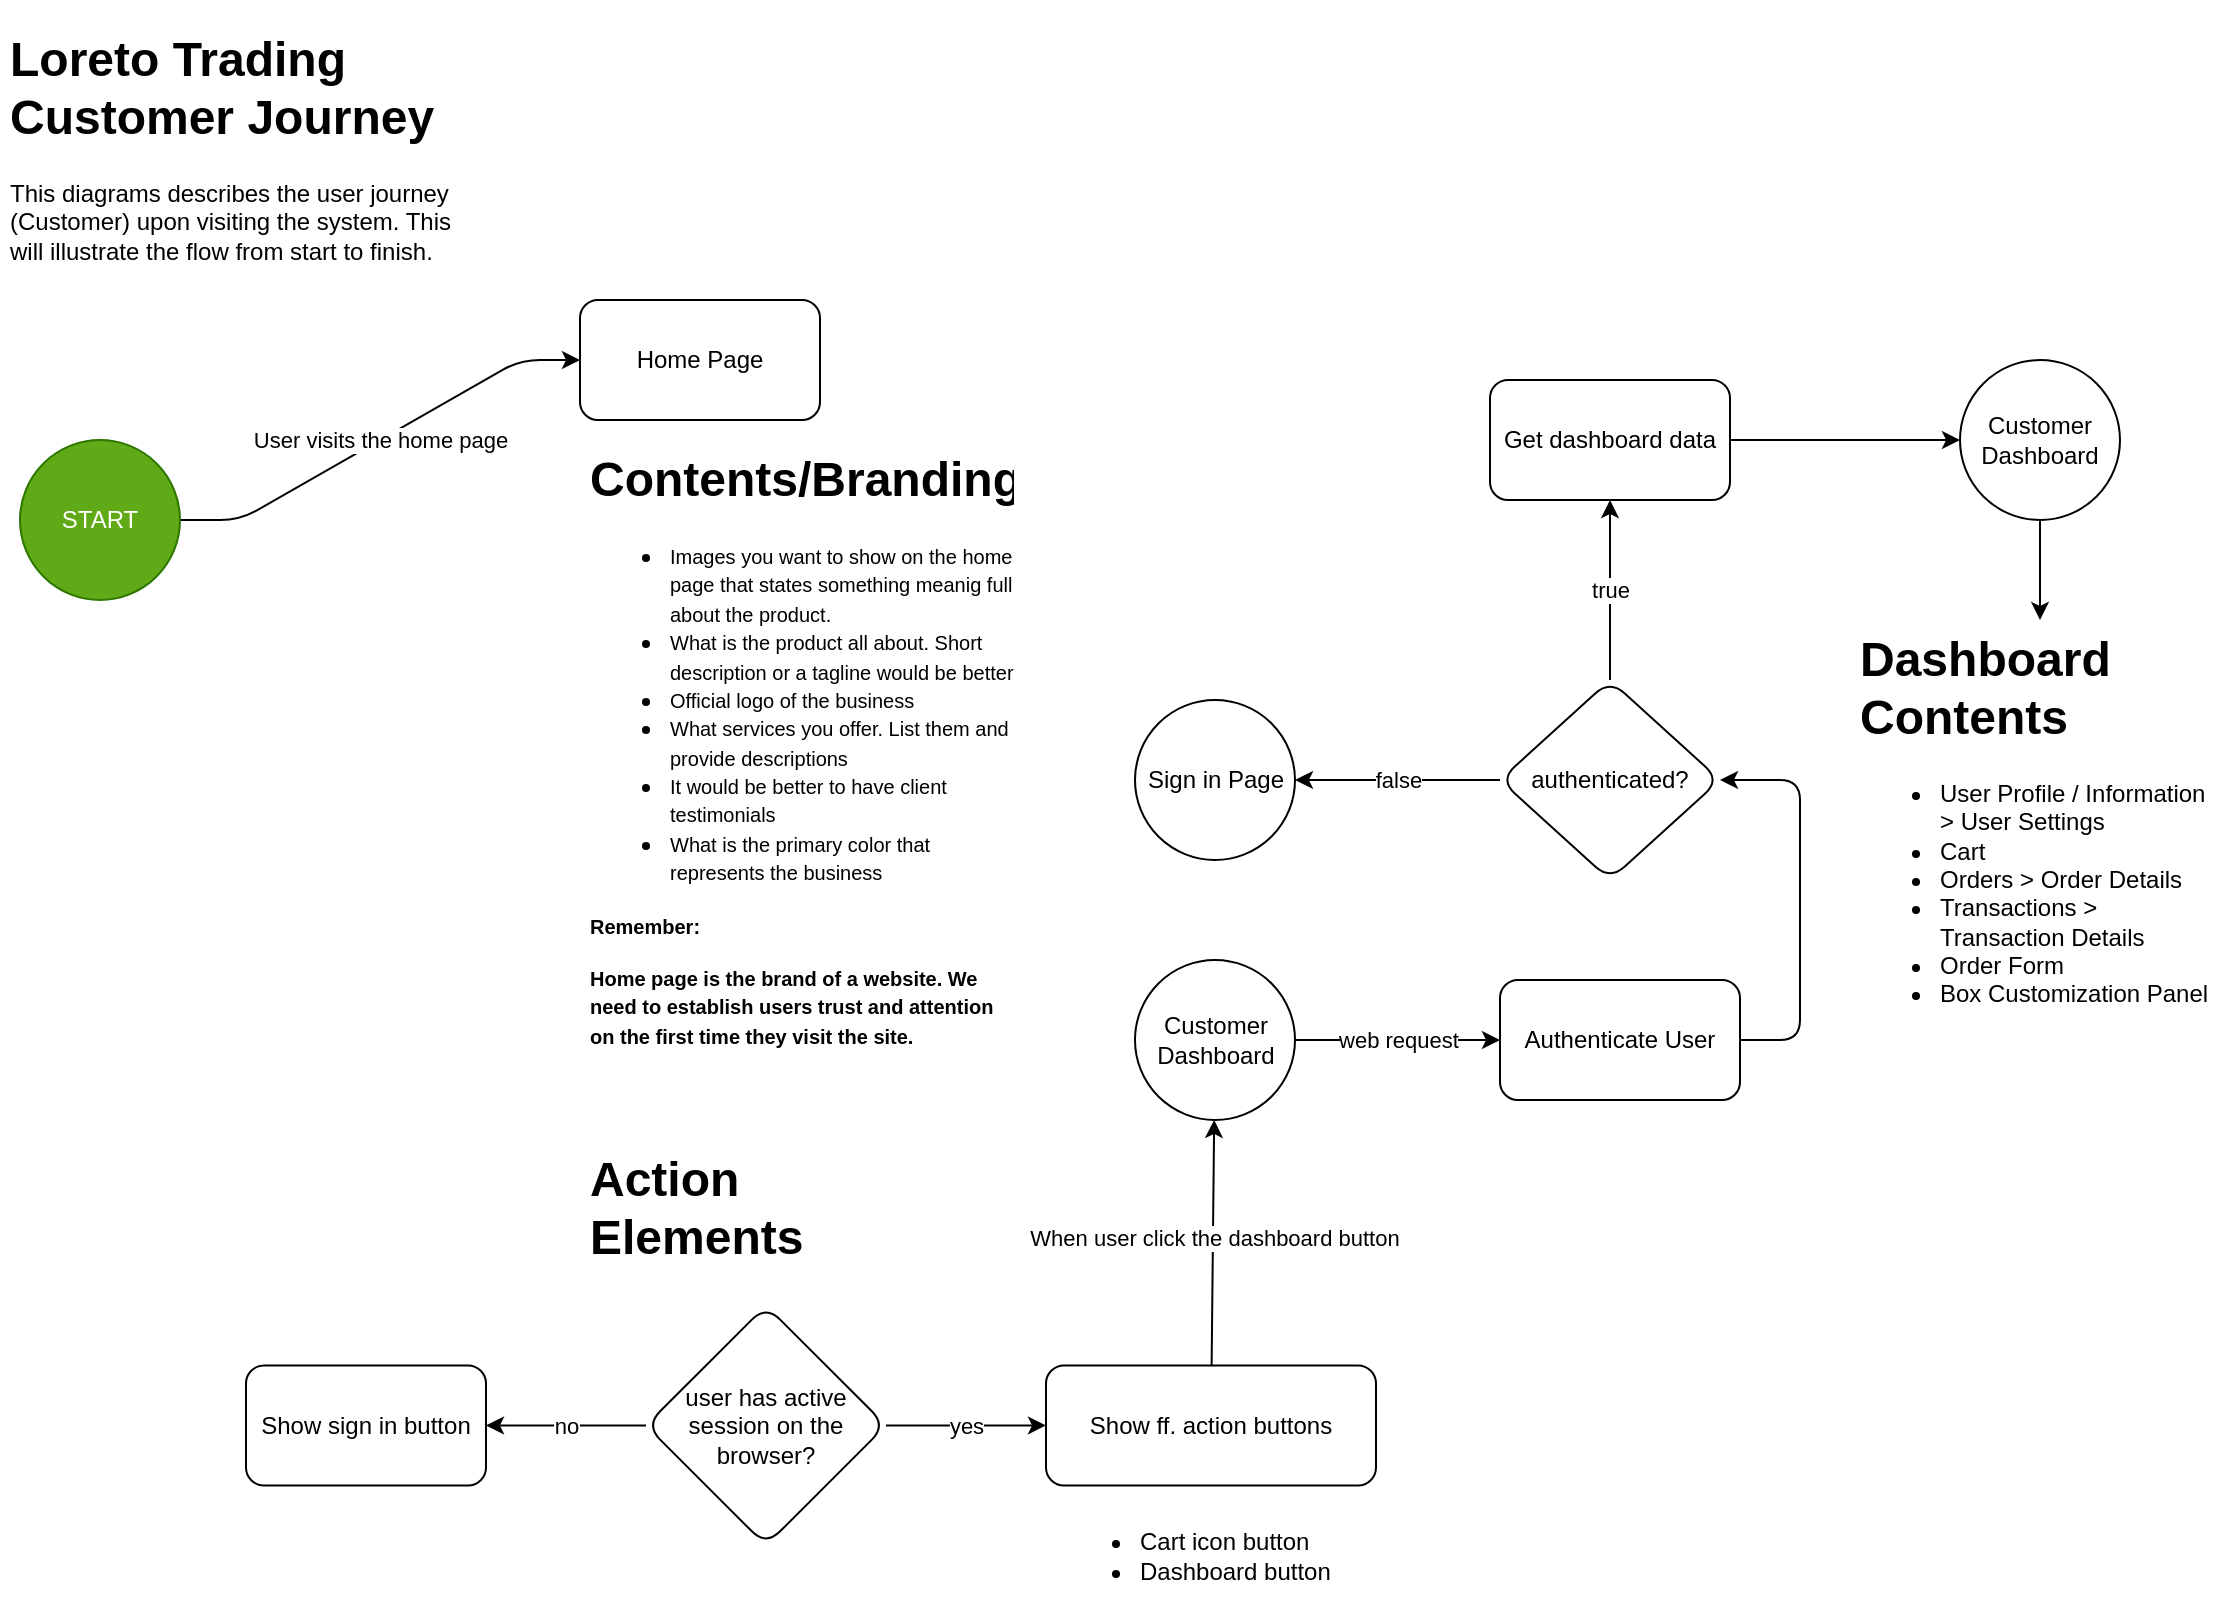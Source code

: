 <mxfile>
    <diagram id="1LbdXJ3_BakfauATyAy-" name="Page-1">
        <mxGraphModel dx="662" dy="543" grid="0" gridSize="10" guides="1" tooltips="1" connect="1" arrows="1" fold="1" page="0" pageScale="1" pageWidth="850" pageHeight="1100" background="none" math="0" shadow="0">
            <root>
                <mxCell id="0"/>
                <mxCell id="1" parent="0"/>
                <mxCell id="5" value="User visits the home page" style="edgeStyle=entityRelationEdgeStyle;html=1;" parent="1" source="2" target="32" edge="1">
                    <mxGeometry relative="1" as="geometry">
                        <mxPoint x="310" y="260" as="targetPoint"/>
                    </mxGeometry>
                </mxCell>
                <mxCell id="2" value="START" style="ellipse;whiteSpace=wrap;html=1;aspect=fixed;fillColor=#60a917;fontColor=#ffffff;strokeColor=#2D7600;rounded=1;" parent="1" vertex="1">
                    <mxGeometry x="30" y="300" width="80" height="80" as="geometry"/>
                </mxCell>
                <mxCell id="3" value="&lt;h1&gt;Loreto Trading Customer Journey&lt;/h1&gt;&lt;p&gt;This diagrams describes the user journey&amp;nbsp; (Customer) upon visiting the system. This will illustrate the flow from start to finish.&lt;/p&gt;" style="text;html=1;strokeColor=none;fillColor=none;spacing=5;spacingTop=-20;whiteSpace=wrap;overflow=hidden;rounded=1;" parent="1" vertex="1">
                    <mxGeometry x="20" y="90" width="240" height="120" as="geometry"/>
                </mxCell>
                <mxCell id="7" value="&lt;h1&gt;Contents/Branding&lt;/h1&gt;&lt;p&gt;&lt;/p&gt;&lt;ul&gt;&lt;li&gt;&lt;span style=&quot;font-size: 10px;&quot;&gt;Images you want to show on the home page that states something meanig full about the product.&lt;/span&gt;&lt;/li&gt;&lt;li&gt;&lt;span style=&quot;font-size: 10px;&quot;&gt;What is the product all about. Short description or a tagline would be better&lt;/span&gt;&lt;/li&gt;&lt;li&gt;&lt;span style=&quot;font-size: 10px;&quot;&gt;Official logo of the business&lt;/span&gt;&lt;/li&gt;&lt;li&gt;&lt;span style=&quot;font-size: 10px;&quot;&gt;What services you offer. List them and provide descriptions&lt;/span&gt;&lt;/li&gt;&lt;li&gt;&lt;span style=&quot;font-size: 10px;&quot;&gt;It would be better to have client testimonials&lt;/span&gt;&lt;/li&gt;&lt;li&gt;&lt;span style=&quot;font-size: 10px;&quot;&gt;What is the primary color that represents the business&lt;/span&gt;&lt;/li&gt;&lt;/ul&gt;&lt;p&gt;&lt;/p&gt;&lt;p&gt;&lt;span style=&quot;font-size: 10px;&quot;&gt;&lt;b&gt;Remember:&amp;nbsp;&lt;/b&gt;&lt;/span&gt;&lt;/p&gt;&lt;p&gt;&lt;span style=&quot;font-size: 10px;&quot;&gt;&lt;b&gt;Home page is the brand of a website. We need to establish users trust and attention on the first time they visit the site.&lt;/b&gt;&lt;/span&gt;&lt;/p&gt;" style="text;html=1;strokeColor=none;fillColor=none;spacing=5;spacingTop=-20;whiteSpace=wrap;overflow=hidden;rounded=1;" parent="1" vertex="1">
                    <mxGeometry x="310" y="300" width="220" height="360" as="geometry"/>
                </mxCell>
                <mxCell id="11" value="&lt;h1&gt;Action Elements&lt;/h1&gt;&lt;div&gt;&lt;br&gt;&lt;/div&gt;" style="text;html=1;strokeColor=none;fillColor=none;spacing=5;spacingTop=-20;whiteSpace=wrap;overflow=hidden;rounded=1;" parent="1" vertex="1">
                    <mxGeometry x="310" y="650" width="190" height="120" as="geometry"/>
                </mxCell>
                <mxCell id="20" value="no" style="edgeStyle=none;html=1;" parent="1" source="18" target="19" edge="1">
                    <mxGeometry relative="1" as="geometry"/>
                </mxCell>
                <mxCell id="22" value="yes" style="edgeStyle=none;html=1;" parent="1" source="18" target="21" edge="1">
                    <mxGeometry relative="1" as="geometry"/>
                </mxCell>
                <mxCell id="18" value="user has active session on the browser?" style="rhombus;whiteSpace=wrap;html=1;fillColor=none;rounded=1;" parent="1" vertex="1">
                    <mxGeometry x="343" y="732.73" width="120" height="120" as="geometry"/>
                </mxCell>
                <mxCell id="19" value="Show sign in button" style="rounded=1;whiteSpace=wrap;html=1;fillColor=none;" parent="1" vertex="1">
                    <mxGeometry x="143" y="762.73" width="120" height="60" as="geometry"/>
                </mxCell>
                <mxCell id="28" value="" style="edgeStyle=none;html=1;" parent="1" source="21" target="27" edge="1">
                    <mxGeometry relative="1" as="geometry"/>
                </mxCell>
                <mxCell id="29" value="When user click the dashboard button" style="edgeLabel;html=1;align=center;verticalAlign=middle;resizable=0;points=[];rounded=1;" parent="28" vertex="1" connectable="0">
                    <mxGeometry x="0.035" relative="1" as="geometry">
                        <mxPoint as="offset"/>
                    </mxGeometry>
                </mxCell>
                <mxCell id="21" value="Show ff. action buttons" style="rounded=1;whiteSpace=wrap;html=1;fillColor=none;align=center;" parent="1" vertex="1">
                    <mxGeometry x="543" y="762.73" width="165" height="60" as="geometry"/>
                </mxCell>
                <mxCell id="43" value="web request" style="edgeStyle=entityRelationEdgeStyle;html=1;entryX=0;entryY=0.5;entryDx=0;entryDy=0;" parent="1" source="27" target="42" edge="1">
                    <mxGeometry relative="1" as="geometry"/>
                </mxCell>
                <mxCell id="27" value="Customer Dashboard" style="ellipse;whiteSpace=wrap;html=1;align=center;fillColor=none;rounded=1;" parent="1" vertex="1">
                    <mxGeometry x="587.5" y="560" width="80" height="80" as="geometry"/>
                </mxCell>
                <mxCell id="32" value="Home Page" style="rounded=1;whiteSpace=wrap;html=1;" parent="1" vertex="1">
                    <mxGeometry x="310" y="230" width="120" height="60" as="geometry"/>
                </mxCell>
                <mxCell id="47" style="edgeStyle=entityRelationEdgeStyle;html=1;" parent="1" source="42" target="46" edge="1">
                    <mxGeometry relative="1" as="geometry"/>
                </mxCell>
                <mxCell id="42" value="Authenticate User" style="rounded=1;whiteSpace=wrap;html=1;" parent="1" vertex="1">
                    <mxGeometry x="770" y="570" width="120" height="60" as="geometry"/>
                </mxCell>
                <mxCell id="58" value="false" style="edgeStyle=entityRelationEdgeStyle;html=1;exitX=0;exitY=0.5;exitDx=0;exitDy=0;" parent="1" source="46" target="57" edge="1">
                    <mxGeometry relative="1" as="geometry"/>
                </mxCell>
                <mxCell id="63" value="true" style="edgeStyle=elbowEdgeStyle;elbow=horizontal;html=1;" parent="1" source="46" target="52" edge="1">
                    <mxGeometry relative="1" as="geometry"/>
                </mxCell>
                <mxCell id="46" value="authenticated?" style="rhombus;whiteSpace=wrap;html=1;rounded=1;" parent="1" vertex="1">
                    <mxGeometry x="770" y="420" width="110" height="100" as="geometry"/>
                </mxCell>
                <mxCell id="64" style="edgeStyle=elbowEdgeStyle;elbow=vertical;html=1;entryX=0;entryY=0.5;entryDx=0;entryDy=0;" parent="1" source="52" target="60" edge="1">
                    <mxGeometry relative="1" as="geometry"/>
                </mxCell>
                <mxCell id="52" value="Get dashboard data" style="rounded=1;whiteSpace=wrap;html=1;" parent="1" vertex="1">
                    <mxGeometry x="765" y="270" width="120" height="60" as="geometry"/>
                </mxCell>
                <mxCell id="57" value="Sign in Page" style="ellipse;whiteSpace=wrap;html=1;align=center;fillColor=none;rounded=1;" parent="1" vertex="1">
                    <mxGeometry x="587.5" y="430" width="80" height="80" as="geometry"/>
                </mxCell>
                <mxCell id="68" value="" style="edgeStyle=elbowEdgeStyle;elbow=vertical;html=1;" parent="1" source="60" target="67" edge="1">
                    <mxGeometry relative="1" as="geometry"/>
                </mxCell>
                <mxCell id="60" value="Customer Dashboard" style="ellipse;whiteSpace=wrap;html=1;rounded=1;" parent="1" vertex="1">
                    <mxGeometry x="1000" y="260" width="80" height="80" as="geometry"/>
                </mxCell>
                <mxCell id="66" value="&lt;ul&gt;&lt;li&gt;Cart icon button&lt;/li&gt;&lt;li&gt;Dashboard button&lt;/li&gt;&lt;/ul&gt;" style="text;html=1;strokeColor=none;fillColor=none;align=left;verticalAlign=middle;whiteSpace=wrap;rounded=1;" parent="1" vertex="1">
                    <mxGeometry x="548" y="842.73" width="155" height="30" as="geometry"/>
                </mxCell>
                <mxCell id="67" value="&lt;h1&gt;Dashboard Contents&lt;/h1&gt;&lt;p&gt;&lt;/p&gt;&lt;ul&gt;&lt;li&gt;User Profile / Information &amp;gt; User Settings&lt;/li&gt;&lt;li&gt;Cart&lt;/li&gt;&lt;li&gt;Orders &amp;gt; Order Details&lt;/li&gt;&lt;li&gt;Transactions &amp;gt; Transaction Details&lt;/li&gt;&lt;li&gt;Order Form&lt;/li&gt;&lt;li&gt;Box Customization Panel&lt;/li&gt;&lt;/ul&gt;&lt;p&gt;&lt;/p&gt;" style="text;html=1;strokeColor=none;fillColor=none;spacing=5;spacingTop=-20;whiteSpace=wrap;overflow=hidden;rounded=1;" parent="1" vertex="1">
                    <mxGeometry x="945" y="390" width="190" height="310" as="geometry"/>
                </mxCell>
            </root>
        </mxGraphModel>
    </diagram>
</mxfile>